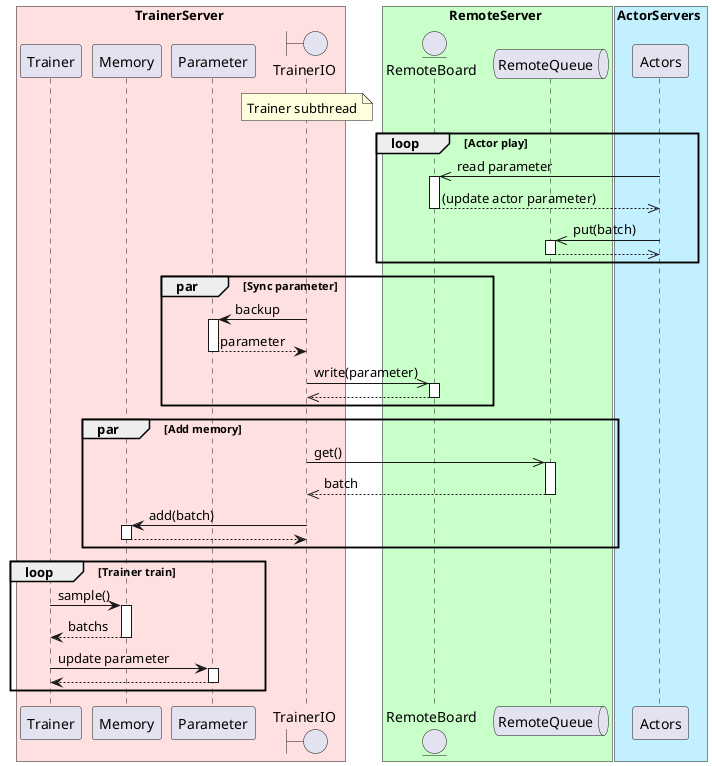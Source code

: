 @startuml runner_distributed_flow
autoactivate on

box TrainerServer #Implementation
    participant Trainer
    participant Memory
    participant Parameter
    boundary TrainerIO
end box
box RemoteServer #Technology
    entity RemoteBoard
    queue RemoteQueue
end box
box ActorServers #Application
    participant Actors
end box

note over TrainerIO: Trainer subthread

loop Actor play
    Actors ->> RemoteBoard: read parameter
    return (update actor parameter)
    Actors ->> RemoteQueue: put(batch)
    return
end

par Sync parameter
    TrainerIO -> Parameter: backup
    return parameter
    TrainerIO ->> RemoteBoard: write(parameter)
    return
end

par Add memory
    TrainerIO ->> RemoteQueue: get()
    return batch
    TrainerIO -> Memory: add(batch)
    return
end

loop Trainer train
    Trainer -> Memory: sample()
    return batchs
    Trainer -> Parameter: update parameter
    return
end

@enduml
